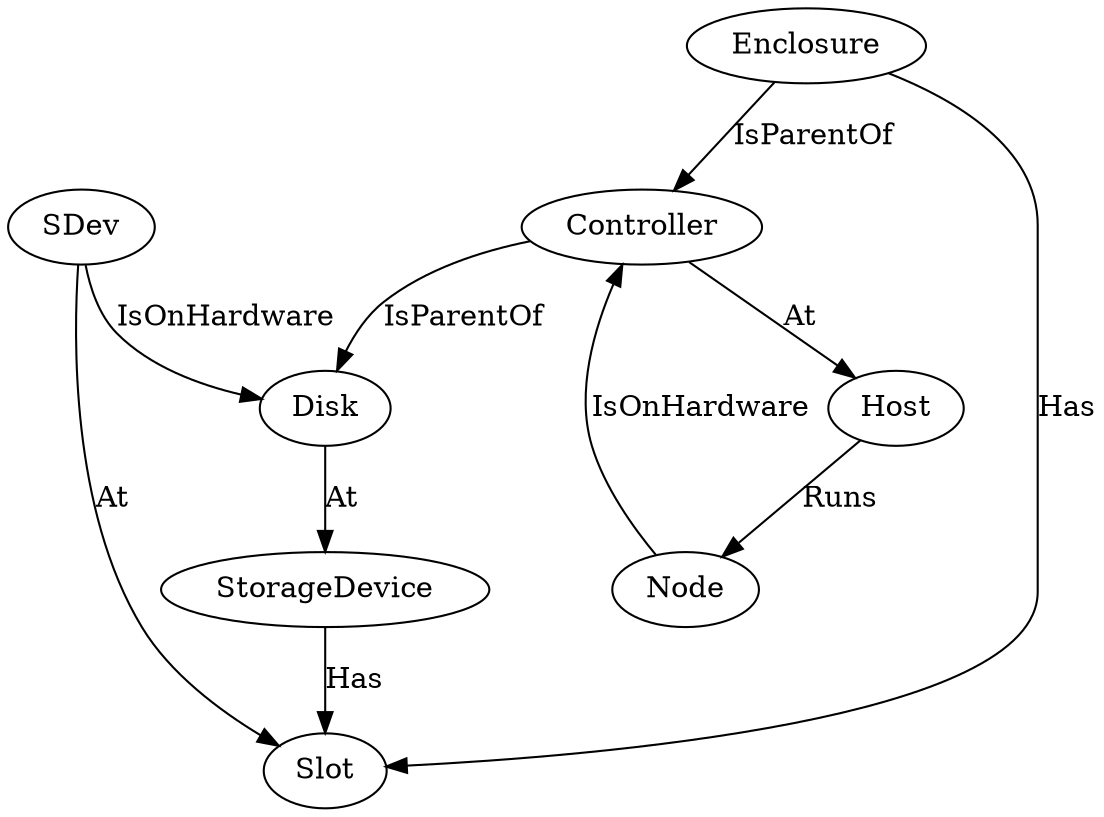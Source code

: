 digraph {
    splines=true;
    node[shape=ellipse];
    Disk;
    StorageDevice;
    Slot;
    SDev;
    Enclosure;
    Controller;
    Host;
    m0node [label="Node"];

    Disk -> StorageDevice [label="At"];
    SDev -> Disk [label="IsOnHardware"];
    StorageDevice -> Slot [label="Has"];
    SDev -> Slot [label="At"];
    Enclosure -> Slot [label="Has"];
    Enclosure -> Controller [label="IsParentOf"];
    Controller -> Disk [label="IsParentOf"];
    m0node -> Controller [label="IsOnHardware"];
    Controller -> Host [label="At"];
    Host -> m0node [label="Runs"];

}